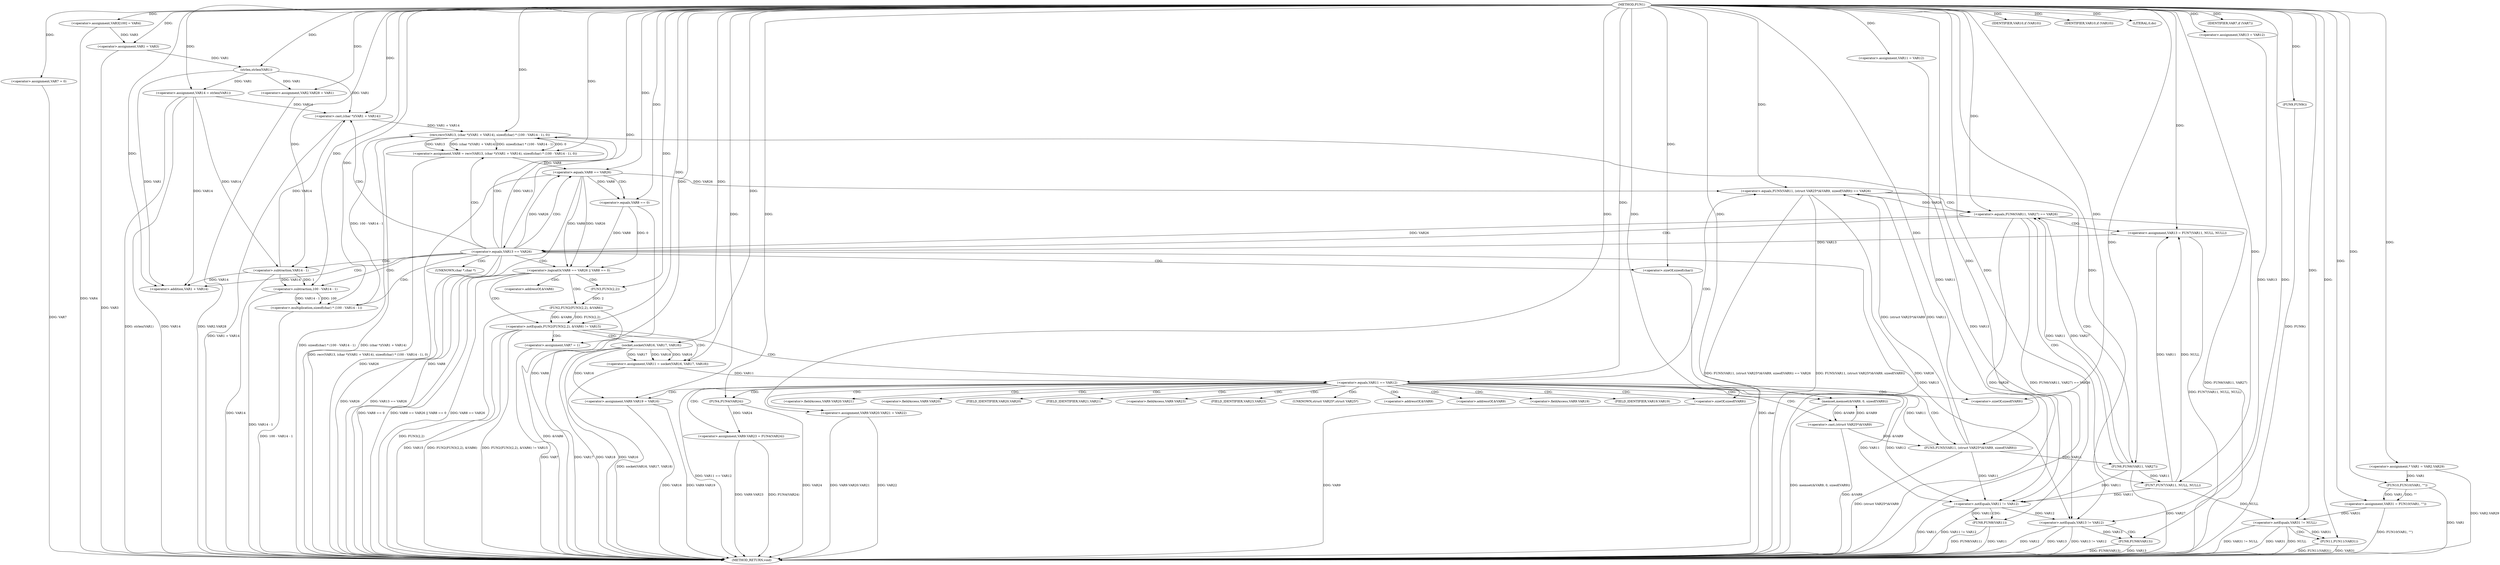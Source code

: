 digraph FUN1 {  
"1000100" [label = "(METHOD,FUN1)" ]
"1000297" [label = "(METHOD_RETURN,void)" ]
"1000105" [label = "(<operator>.assignment,VAR3[100] = VAR4)" ]
"1000108" [label = "(<operator>.assignment,VAR1 = VAR3)" ]
"1000114" [label = "(<operator>.assignment,VAR7 = 0)" ]
"1000121" [label = "(<operator>.assignment,VAR11 = VAR12)" ]
"1000125" [label = "(<operator>.assignment,VAR13 = VAR12)" ]
"1000129" [label = "(<operator>.assignment,VAR14 = strlen(VAR1))" ]
"1000131" [label = "(strlen,strlen(VAR1))" ]
"1000136" [label = "(<operator>.notEquals,FUN2(FUN3(2,2), &VAR6) != VAR15)" ]
"1000137" [label = "(FUN2,FUN2(FUN3(2,2), &VAR6))" ]
"1000138" [label = "(FUN3,FUN3(2,2))" ]
"1000146" [label = "(<operator>.assignment,VAR7 = 1)" ]
"1000149" [label = "(<operator>.assignment,VAR11 = socket(VAR16, VAR17, VAR18))" ]
"1000151" [label = "(socket,socket(VAR16, VAR17, VAR18))" ]
"1000156" [label = "(<operator>.equals,VAR11 == VAR12)" ]
"1000161" [label = "(memset,memset(&VAR9, 0, sizeof(VAR9)))" ]
"1000165" [label = "(<operator>.sizeOf,sizeof(VAR9))" ]
"1000167" [label = "(<operator>.assignment,VAR9.VAR19 = VAR16)" ]
"1000172" [label = "(<operator>.assignment,VAR9.VAR20.VAR21 = VAR22)" ]
"1000179" [label = "(<operator>.assignment,VAR9.VAR23 = FUN4(VAR24))" ]
"1000183" [label = "(FUN4,FUN4(VAR24))" ]
"1000186" [label = "(<operator>.equals,FUN5(VAR11, (struct VAR25*)&VAR9, sizeof(VAR9)) == VAR26)" ]
"1000187" [label = "(FUN5,FUN5(VAR11, (struct VAR25*)&VAR9, sizeof(VAR9)))" ]
"1000189" [label = "(<operator>.cast,(struct VAR25*)&VAR9)" ]
"1000193" [label = "(<operator>.sizeOf,sizeof(VAR9))" ]
"1000199" [label = "(<operator>.equals,FUN6(VAR11, VAR27) == VAR26)" ]
"1000200" [label = "(FUN6,FUN6(VAR11, VAR27))" ]
"1000206" [label = "(<operator>.assignment,VAR13 = FUN7(VAR11, NULL, NULL))" ]
"1000208" [label = "(FUN7,FUN7(VAR11, NULL, NULL))" ]
"1000213" [label = "(<operator>.equals,VAR13 == VAR26)" ]
"1000218" [label = "(<operator>.assignment,VAR8 = recv(VAR13, (char *)(VAR1 + VAR14), sizeof(char) * (100 - VAR14 - 1), 0))" ]
"1000220" [label = "(recv,recv(VAR13, (char *)(VAR1 + VAR14), sizeof(char) * (100 - VAR14 - 1), 0))" ]
"1000222" [label = "(<operator>.cast,(char *)(VAR1 + VAR14))" ]
"1000224" [label = "(<operator>.addition,VAR1 + VAR14)" ]
"1000227" [label = "(<operator>.multiplication,sizeof(char) * (100 - VAR14 - 1))" ]
"1000228" [label = "(<operator>.sizeOf,sizeof(char))" ]
"1000230" [label = "(<operator>.subtraction,100 - VAR14 - 1)" ]
"1000232" [label = "(<operator>.subtraction,VAR14 - 1)" ]
"1000237" [label = "(<operator>.logicalOr,VAR8 == VAR26 || VAR8 == 0)" ]
"1000238" [label = "(<operator>.equals,VAR8 == VAR26)" ]
"1000241" [label = "(<operator>.equals,VAR8 == 0)" ]
"1000247" [label = "(IDENTIFIER,VAR10,if (VAR10))" ]
"1000250" [label = "(IDENTIFIER,VAR10,if (VAR10))" ]
"1000252" [label = "(LITERAL,0,do)" ]
"1000254" [label = "(<operator>.notEquals,VAR11 != VAR12)" ]
"1000258" [label = "(FUN8,FUN8(VAR11))" ]
"1000261" [label = "(<operator>.notEquals,VAR13 != VAR12)" ]
"1000265" [label = "(FUN8,FUN8(VAR13))" ]
"1000268" [label = "(IDENTIFIER,VAR7,if (VAR7))" ]
"1000270" [label = "(FUN9,FUN9())" ]
"1000271" [label = "(<operator>.assignment,VAR2.VAR28 = VAR1)" ]
"1000278" [label = "(<operator>.assignment,* VAR1 = VAR2.VAR29)" ]
"1000285" [label = "(<operator>.assignment,VAR31 = FUN10(VAR1, \"\"))" ]
"1000287" [label = "(FUN10,FUN10(VAR1, \"\"))" ]
"1000291" [label = "(<operator>.notEquals,VAR31 != NULL)" ]
"1000295" [label = "(FUN11,FUN11(VAR31))" ]
"1000141" [label = "(<operator>.addressOf,&VAR6)" ]
"1000162" [label = "(<operator>.addressOf,&VAR9)" ]
"1000168" [label = "(<operator>.fieldAccess,VAR9.VAR19)" ]
"1000170" [label = "(FIELD_IDENTIFIER,VAR19,VAR19)" ]
"1000173" [label = "(<operator>.fieldAccess,VAR9.VAR20.VAR21)" ]
"1000174" [label = "(<operator>.fieldAccess,VAR9.VAR20)" ]
"1000176" [label = "(FIELD_IDENTIFIER,VAR20,VAR20)" ]
"1000177" [label = "(FIELD_IDENTIFIER,VAR21,VAR21)" ]
"1000180" [label = "(<operator>.fieldAccess,VAR9.VAR23)" ]
"1000182" [label = "(FIELD_IDENTIFIER,VAR23,VAR23)" ]
"1000190" [label = "(UNKNOWN,struct VAR25*,struct VAR25*)" ]
"1000191" [label = "(<operator>.addressOf,&VAR9)" ]
"1000223" [label = "(UNKNOWN,char *,char *)" ]
  "1000278" -> "1000297"  [ label = "DDG: VAR2.VAR29"] 
  "1000136" -> "1000297"  [ label = "DDG: FUN2(FUN3(2,2), &VAR6)"] 
  "1000258" -> "1000297"  [ label = "DDG: VAR11"] 
  "1000172" -> "1000297"  [ label = "DDG: VAR22"] 
  "1000167" -> "1000297"  [ label = "DDG: VAR9.VAR19"] 
  "1000129" -> "1000297"  [ label = "DDG: VAR14"] 
  "1000186" -> "1000297"  [ label = "DDG: FUN5(VAR11, (struct VAR25*)&VAR9, sizeof(VAR9)) == VAR26"] 
  "1000291" -> "1000297"  [ label = "DDG: VAR31 != NULL"] 
  "1000186" -> "1000297"  [ label = "DDG: FUN5(VAR11, (struct VAR25*)&VAR9, sizeof(VAR9))"] 
  "1000193" -> "1000297"  [ label = "DDG: VAR9"] 
  "1000220" -> "1000297"  [ label = "DDG: sizeof(char) * (100 - VAR14 - 1)"] 
  "1000291" -> "1000297"  [ label = "DDG: VAR31"] 
  "1000237" -> "1000297"  [ label = "DDG: VAR8 == VAR26 || VAR8 == 0"] 
  "1000105" -> "1000297"  [ label = "DDG: VAR4"] 
  "1000149" -> "1000297"  [ label = "DDG: socket(VAR16, VAR17, VAR18)"] 
  "1000238" -> "1000297"  [ label = "DDG: VAR8"] 
  "1000232" -> "1000297"  [ label = "DDG: VAR14"] 
  "1000291" -> "1000297"  [ label = "DDG: NULL"] 
  "1000199" -> "1000297"  [ label = "DDG: FUN6(VAR11, VAR27)"] 
  "1000295" -> "1000297"  [ label = "DDG: VAR31"] 
  "1000285" -> "1000297"  [ label = "DDG: FUN10(VAR1, \"\")"] 
  "1000254" -> "1000297"  [ label = "DDG: VAR11"] 
  "1000238" -> "1000297"  [ label = "DDG: VAR26"] 
  "1000254" -> "1000297"  [ label = "DDG: VAR11 != VAR12"] 
  "1000187" -> "1000297"  [ label = "DDG: (struct VAR25*)&VAR9"] 
  "1000237" -> "1000297"  [ label = "DDG: VAR8 == VAR26"] 
  "1000137" -> "1000297"  [ label = "DDG: &VAR6"] 
  "1000186" -> "1000297"  [ label = "DDG: VAR26"] 
  "1000183" -> "1000297"  [ label = "DDG: VAR24"] 
  "1000151" -> "1000297"  [ label = "DDG: VAR16"] 
  "1000265" -> "1000297"  [ label = "DDG: FUN8(VAR13)"] 
  "1000228" -> "1000297"  [ label = "DDG: char"] 
  "1000189" -> "1000297"  [ label = "DDG: &VAR9"] 
  "1000114" -> "1000297"  [ label = "DDG: VAR7"] 
  "1000261" -> "1000297"  [ label = "DDG: VAR12"] 
  "1000179" -> "1000297"  [ label = "DDG: VAR9.VAR23"] 
  "1000199" -> "1000297"  [ label = "DDG: VAR26"] 
  "1000220" -> "1000297"  [ label = "DDG: (char *)(VAR1 + VAR14)"] 
  "1000206" -> "1000297"  [ label = "DDG: FUN7(VAR11, NULL, NULL)"] 
  "1000258" -> "1000297"  [ label = "DDG: FUN8(VAR11)"] 
  "1000265" -> "1000297"  [ label = "DDG: VAR13"] 
  "1000151" -> "1000297"  [ label = "DDG: VAR17"] 
  "1000261" -> "1000297"  [ label = "DDG: VAR13"] 
  "1000151" -> "1000297"  [ label = "DDG: VAR18"] 
  "1000295" -> "1000297"  [ label = "DDG: FUN11(VAR31)"] 
  "1000199" -> "1000297"  [ label = "DDG: FUN6(VAR11, VAR27) == VAR26"] 
  "1000230" -> "1000297"  [ label = "DDG: VAR14 - 1"] 
  "1000213" -> "1000297"  [ label = "DDG: VAR13 == VAR26"] 
  "1000108" -> "1000297"  [ label = "DDG: VAR3"] 
  "1000172" -> "1000297"  [ label = "DDG: VAR9.VAR20.VAR21"] 
  "1000136" -> "1000297"  [ label = "DDG: FUN2(FUN3(2,2), &VAR6) != VAR15"] 
  "1000241" -> "1000297"  [ label = "DDG: VAR8"] 
  "1000287" -> "1000297"  [ label = "DDG: VAR1"] 
  "1000218" -> "1000297"  [ label = "DDG: recv(VAR13, (char *)(VAR1 + VAR14), sizeof(char) * (100 - VAR14 - 1), 0)"] 
  "1000167" -> "1000297"  [ label = "DDG: VAR16"] 
  "1000136" -> "1000297"  [ label = "DDG: VAR15"] 
  "1000227" -> "1000297"  [ label = "DDG: 100 - VAR14 - 1"] 
  "1000213" -> "1000297"  [ label = "DDG: VAR26"] 
  "1000270" -> "1000297"  [ label = "DDG: FUN9()"] 
  "1000261" -> "1000297"  [ label = "DDG: VAR13 != VAR12"] 
  "1000156" -> "1000297"  [ label = "DDG: VAR11 == VAR12"] 
  "1000271" -> "1000297"  [ label = "DDG: VAR2.VAR28"] 
  "1000137" -> "1000297"  [ label = "DDG: FUN3(2,2)"] 
  "1000237" -> "1000297"  [ label = "DDG: VAR8 == 0"] 
  "1000146" -> "1000297"  [ label = "DDG: VAR7"] 
  "1000161" -> "1000297"  [ label = "DDG: memset(&VAR9, 0, sizeof(VAR9))"] 
  "1000179" -> "1000297"  [ label = "DDG: FUN4(VAR24)"] 
  "1000222" -> "1000297"  [ label = "DDG: VAR1 + VAR14"] 
  "1000129" -> "1000297"  [ label = "DDG: strlen(VAR1)"] 
  "1000200" -> "1000297"  [ label = "DDG: VAR27"] 
  "1000100" -> "1000105"  [ label = "DDG: "] 
  "1000105" -> "1000108"  [ label = "DDG: VAR3"] 
  "1000100" -> "1000108"  [ label = "DDG: "] 
  "1000100" -> "1000114"  [ label = "DDG: "] 
  "1000100" -> "1000121"  [ label = "DDG: "] 
  "1000100" -> "1000125"  [ label = "DDG: "] 
  "1000131" -> "1000129"  [ label = "DDG: VAR1"] 
  "1000100" -> "1000129"  [ label = "DDG: "] 
  "1000108" -> "1000131"  [ label = "DDG: VAR1"] 
  "1000100" -> "1000131"  [ label = "DDG: "] 
  "1000137" -> "1000136"  [ label = "DDG: FUN3(2,2)"] 
  "1000137" -> "1000136"  [ label = "DDG: &VAR6"] 
  "1000138" -> "1000137"  [ label = "DDG: 2"] 
  "1000100" -> "1000138"  [ label = "DDG: "] 
  "1000100" -> "1000136"  [ label = "DDG: "] 
  "1000100" -> "1000146"  [ label = "DDG: "] 
  "1000151" -> "1000149"  [ label = "DDG: VAR16"] 
  "1000151" -> "1000149"  [ label = "DDG: VAR17"] 
  "1000151" -> "1000149"  [ label = "DDG: VAR18"] 
  "1000100" -> "1000149"  [ label = "DDG: "] 
  "1000100" -> "1000151"  [ label = "DDG: "] 
  "1000149" -> "1000156"  [ label = "DDG: VAR11"] 
  "1000100" -> "1000156"  [ label = "DDG: "] 
  "1000189" -> "1000161"  [ label = "DDG: &VAR9"] 
  "1000100" -> "1000161"  [ label = "DDG: "] 
  "1000100" -> "1000165"  [ label = "DDG: "] 
  "1000151" -> "1000167"  [ label = "DDG: VAR16"] 
  "1000100" -> "1000167"  [ label = "DDG: "] 
  "1000100" -> "1000172"  [ label = "DDG: "] 
  "1000183" -> "1000179"  [ label = "DDG: VAR24"] 
  "1000100" -> "1000183"  [ label = "DDG: "] 
  "1000187" -> "1000186"  [ label = "DDG: VAR11"] 
  "1000187" -> "1000186"  [ label = "DDG: (struct VAR25*)&VAR9"] 
  "1000156" -> "1000187"  [ label = "DDG: VAR11"] 
  "1000100" -> "1000187"  [ label = "DDG: "] 
  "1000189" -> "1000187"  [ label = "DDG: &VAR9"] 
  "1000161" -> "1000189"  [ label = "DDG: &VAR9"] 
  "1000100" -> "1000193"  [ label = "DDG: "] 
  "1000238" -> "1000186"  [ label = "DDG: VAR26"] 
  "1000100" -> "1000186"  [ label = "DDG: "] 
  "1000200" -> "1000199"  [ label = "DDG: VAR11"] 
  "1000200" -> "1000199"  [ label = "DDG: VAR27"] 
  "1000187" -> "1000200"  [ label = "DDG: VAR11"] 
  "1000100" -> "1000200"  [ label = "DDG: "] 
  "1000186" -> "1000199"  [ label = "DDG: VAR26"] 
  "1000100" -> "1000199"  [ label = "DDG: "] 
  "1000208" -> "1000206"  [ label = "DDG: VAR11"] 
  "1000208" -> "1000206"  [ label = "DDG: NULL"] 
  "1000100" -> "1000206"  [ label = "DDG: "] 
  "1000200" -> "1000208"  [ label = "DDG: VAR11"] 
  "1000100" -> "1000208"  [ label = "DDG: "] 
  "1000206" -> "1000213"  [ label = "DDG: VAR13"] 
  "1000100" -> "1000213"  [ label = "DDG: "] 
  "1000199" -> "1000213"  [ label = "DDG: VAR26"] 
  "1000220" -> "1000218"  [ label = "DDG: VAR13"] 
  "1000220" -> "1000218"  [ label = "DDG: (char *)(VAR1 + VAR14)"] 
  "1000220" -> "1000218"  [ label = "DDG: sizeof(char) * (100 - VAR14 - 1)"] 
  "1000220" -> "1000218"  [ label = "DDG: 0"] 
  "1000100" -> "1000218"  [ label = "DDG: "] 
  "1000213" -> "1000220"  [ label = "DDG: VAR13"] 
  "1000100" -> "1000220"  [ label = "DDG: "] 
  "1000222" -> "1000220"  [ label = "DDG: VAR1 + VAR14"] 
  "1000131" -> "1000222"  [ label = "DDG: VAR1"] 
  "1000100" -> "1000222"  [ label = "DDG: "] 
  "1000129" -> "1000222"  [ label = "DDG: VAR14"] 
  "1000232" -> "1000222"  [ label = "DDG: VAR14"] 
  "1000131" -> "1000224"  [ label = "DDG: VAR1"] 
  "1000100" -> "1000224"  [ label = "DDG: "] 
  "1000129" -> "1000224"  [ label = "DDG: VAR14"] 
  "1000232" -> "1000224"  [ label = "DDG: VAR14"] 
  "1000227" -> "1000220"  [ label = "DDG: 100 - VAR14 - 1"] 
  "1000100" -> "1000227"  [ label = "DDG: "] 
  "1000100" -> "1000228"  [ label = "DDG: "] 
  "1000230" -> "1000227"  [ label = "DDG: 100"] 
  "1000230" -> "1000227"  [ label = "DDG: VAR14 - 1"] 
  "1000100" -> "1000230"  [ label = "DDG: "] 
  "1000232" -> "1000230"  [ label = "DDG: VAR14"] 
  "1000232" -> "1000230"  [ label = "DDG: 1"] 
  "1000100" -> "1000232"  [ label = "DDG: "] 
  "1000129" -> "1000232"  [ label = "DDG: VAR14"] 
  "1000238" -> "1000237"  [ label = "DDG: VAR8"] 
  "1000238" -> "1000237"  [ label = "DDG: VAR26"] 
  "1000218" -> "1000238"  [ label = "DDG: VAR8"] 
  "1000100" -> "1000238"  [ label = "DDG: "] 
  "1000213" -> "1000238"  [ label = "DDG: VAR26"] 
  "1000241" -> "1000237"  [ label = "DDG: VAR8"] 
  "1000241" -> "1000237"  [ label = "DDG: 0"] 
  "1000238" -> "1000241"  [ label = "DDG: VAR8"] 
  "1000100" -> "1000241"  [ label = "DDG: "] 
  "1000100" -> "1000247"  [ label = "DDG: "] 
  "1000100" -> "1000250"  [ label = "DDG: "] 
  "1000100" -> "1000252"  [ label = "DDG: "] 
  "1000187" -> "1000254"  [ label = "DDG: VAR11"] 
  "1000200" -> "1000254"  [ label = "DDG: VAR11"] 
  "1000208" -> "1000254"  [ label = "DDG: VAR11"] 
  "1000156" -> "1000254"  [ label = "DDG: VAR11"] 
  "1000121" -> "1000254"  [ label = "DDG: VAR11"] 
  "1000100" -> "1000254"  [ label = "DDG: "] 
  "1000156" -> "1000254"  [ label = "DDG: VAR12"] 
  "1000254" -> "1000258"  [ label = "DDG: VAR11"] 
  "1000100" -> "1000258"  [ label = "DDG: "] 
  "1000125" -> "1000261"  [ label = "DDG: VAR13"] 
  "1000220" -> "1000261"  [ label = "DDG: VAR13"] 
  "1000213" -> "1000261"  [ label = "DDG: VAR13"] 
  "1000100" -> "1000261"  [ label = "DDG: "] 
  "1000254" -> "1000261"  [ label = "DDG: VAR12"] 
  "1000261" -> "1000265"  [ label = "DDG: VAR13"] 
  "1000100" -> "1000265"  [ label = "DDG: "] 
  "1000100" -> "1000268"  [ label = "DDG: "] 
  "1000100" -> "1000270"  [ label = "DDG: "] 
  "1000131" -> "1000271"  [ label = "DDG: VAR1"] 
  "1000100" -> "1000271"  [ label = "DDG: "] 
  "1000100" -> "1000278"  [ label = "DDG: "] 
  "1000287" -> "1000285"  [ label = "DDG: VAR1"] 
  "1000287" -> "1000285"  [ label = "DDG: \"\""] 
  "1000100" -> "1000285"  [ label = "DDG: "] 
  "1000278" -> "1000287"  [ label = "DDG: VAR1"] 
  "1000100" -> "1000287"  [ label = "DDG: "] 
  "1000285" -> "1000291"  [ label = "DDG: VAR31"] 
  "1000100" -> "1000291"  [ label = "DDG: "] 
  "1000208" -> "1000291"  [ label = "DDG: NULL"] 
  "1000291" -> "1000295"  [ label = "DDG: VAR31"] 
  "1000100" -> "1000295"  [ label = "DDG: "] 
  "1000136" -> "1000156"  [ label = "CDG: "] 
  "1000136" -> "1000149"  [ label = "CDG: "] 
  "1000136" -> "1000151"  [ label = "CDG: "] 
  "1000136" -> "1000146"  [ label = "CDG: "] 
  "1000156" -> "1000174"  [ label = "CDG: "] 
  "1000156" -> "1000191"  [ label = "CDG: "] 
  "1000156" -> "1000161"  [ label = "CDG: "] 
  "1000156" -> "1000182"  [ label = "CDG: "] 
  "1000156" -> "1000180"  [ label = "CDG: "] 
  "1000156" -> "1000183"  [ label = "CDG: "] 
  "1000156" -> "1000165"  [ label = "CDG: "] 
  "1000156" -> "1000190"  [ label = "CDG: "] 
  "1000156" -> "1000167"  [ label = "CDG: "] 
  "1000156" -> "1000179"  [ label = "CDG: "] 
  "1000156" -> "1000176"  [ label = "CDG: "] 
  "1000156" -> "1000187"  [ label = "CDG: "] 
  "1000156" -> "1000186"  [ label = "CDG: "] 
  "1000156" -> "1000172"  [ label = "CDG: "] 
  "1000156" -> "1000189"  [ label = "CDG: "] 
  "1000156" -> "1000168"  [ label = "CDG: "] 
  "1000156" -> "1000173"  [ label = "CDG: "] 
  "1000156" -> "1000170"  [ label = "CDG: "] 
  "1000156" -> "1000193"  [ label = "CDG: "] 
  "1000156" -> "1000177"  [ label = "CDG: "] 
  "1000156" -> "1000162"  [ label = "CDG: "] 
  "1000186" -> "1000200"  [ label = "CDG: "] 
  "1000186" -> "1000199"  [ label = "CDG: "] 
  "1000199" -> "1000208"  [ label = "CDG: "] 
  "1000199" -> "1000206"  [ label = "CDG: "] 
  "1000199" -> "1000213"  [ label = "CDG: "] 
  "1000213" -> "1000238"  [ label = "CDG: "] 
  "1000213" -> "1000227"  [ label = "CDG: "] 
  "1000213" -> "1000222"  [ label = "CDG: "] 
  "1000213" -> "1000220"  [ label = "CDG: "] 
  "1000213" -> "1000224"  [ label = "CDG: "] 
  "1000213" -> "1000232"  [ label = "CDG: "] 
  "1000213" -> "1000230"  [ label = "CDG: "] 
  "1000213" -> "1000237"  [ label = "CDG: "] 
  "1000213" -> "1000218"  [ label = "CDG: "] 
  "1000213" -> "1000223"  [ label = "CDG: "] 
  "1000213" -> "1000228"  [ label = "CDG: "] 
  "1000237" -> "1000141"  [ label = "CDG: "] 
  "1000237" -> "1000138"  [ label = "CDG: "] 
  "1000237" -> "1000136"  [ label = "CDG: "] 
  "1000237" -> "1000137"  [ label = "CDG: "] 
  "1000238" -> "1000241"  [ label = "CDG: "] 
  "1000254" -> "1000258"  [ label = "CDG: "] 
  "1000261" -> "1000265"  [ label = "CDG: "] 
  "1000291" -> "1000295"  [ label = "CDG: "] 
}
